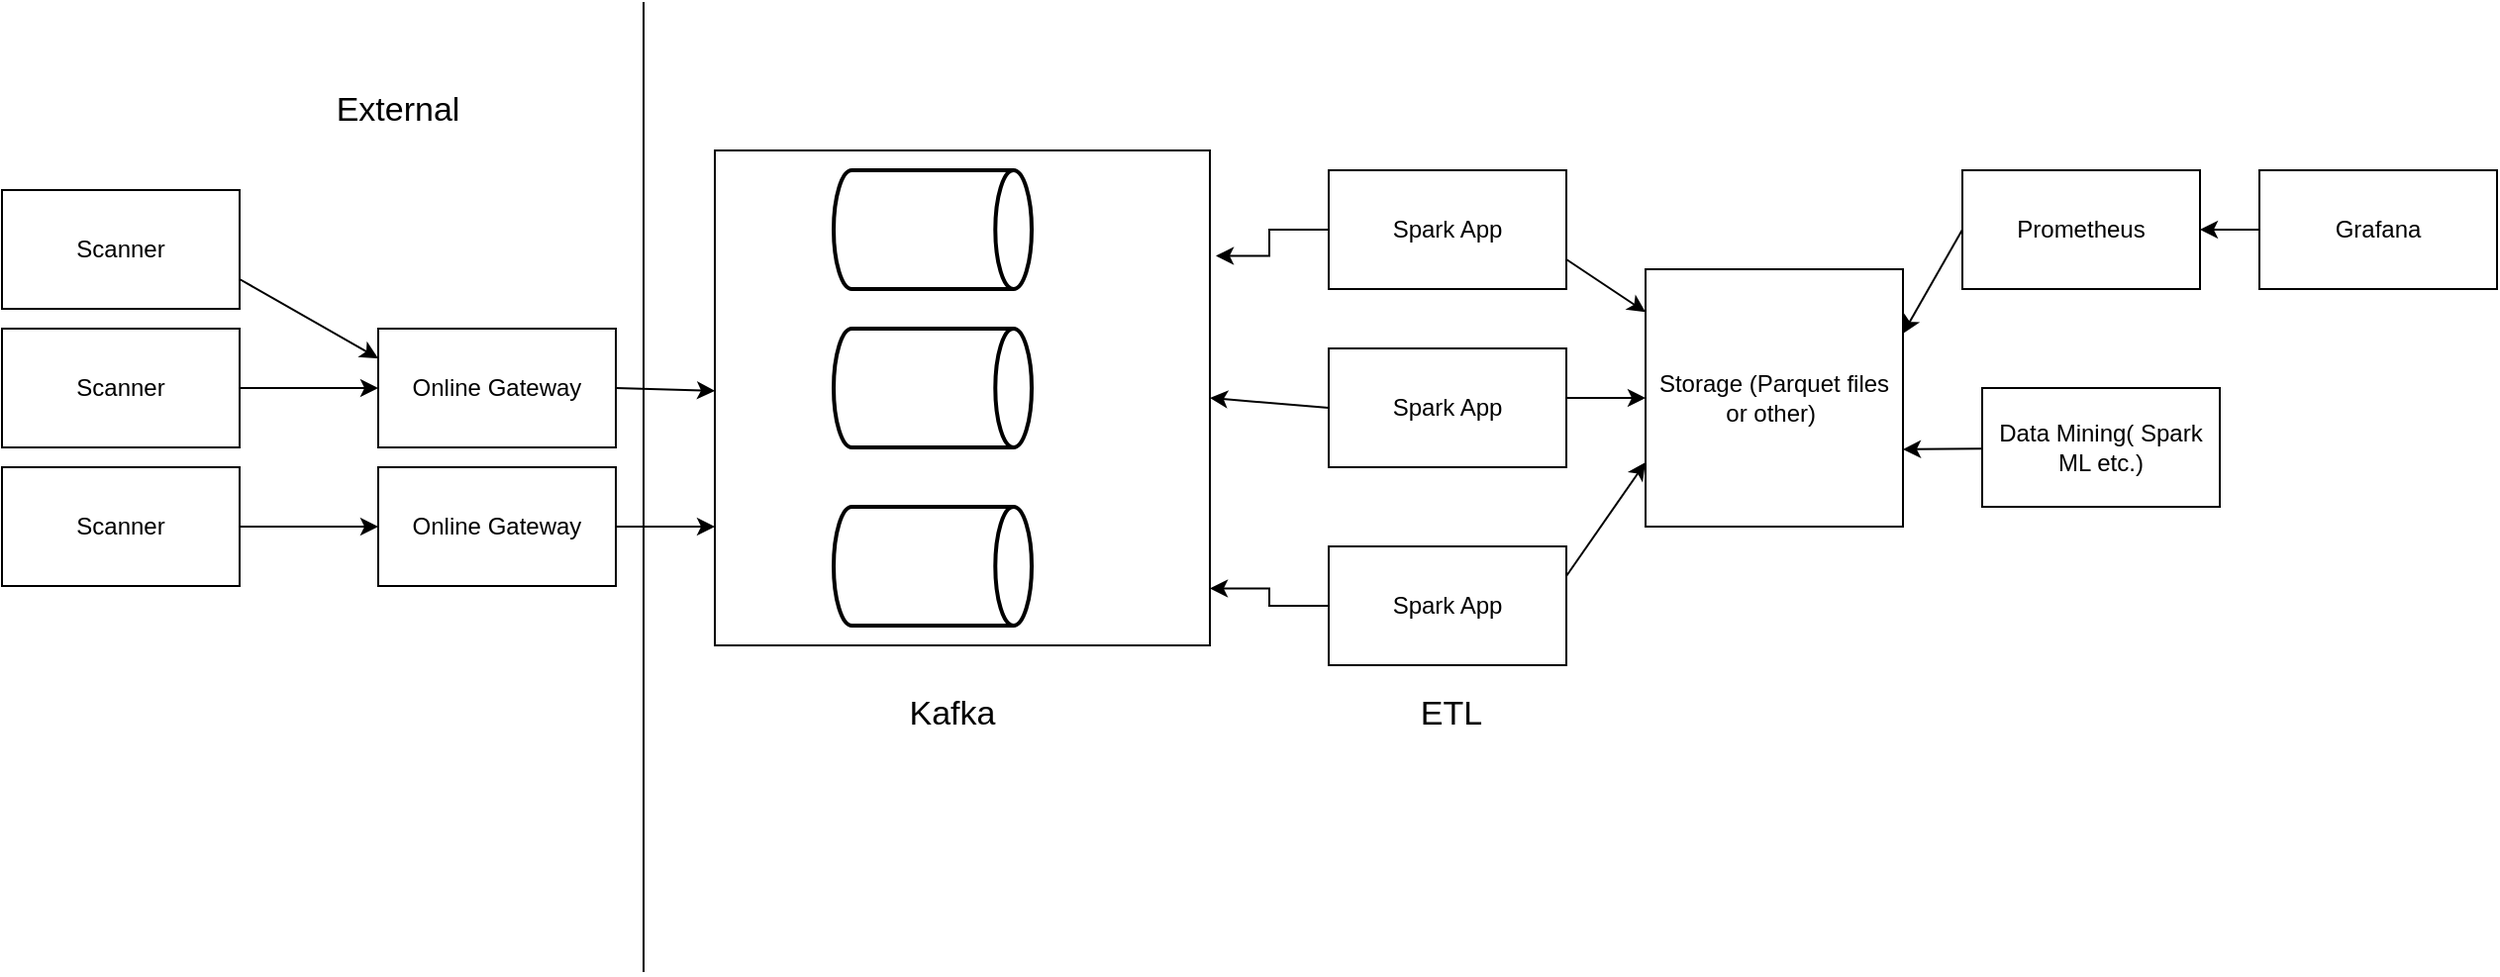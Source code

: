 <mxfile version="14.2.9" type="github">
  <diagram id="b-61CNpBS8V2YfRz8Dn9" name="Page-1">
    <mxGraphModel dx="1169" dy="644" grid="1" gridSize="10" guides="1" tooltips="1" connect="1" arrows="1" fold="1" page="1" pageScale="1" pageWidth="827" pageHeight="1169" math="0" shadow="0">
      <root>
        <mxCell id="0" />
        <mxCell id="1" parent="0" />
        <mxCell id="3YUqfyxER8YiihMvJAyy-1" value="Scanner" style="rounded=0;whiteSpace=wrap;html=1;" parent="1" vertex="1">
          <mxGeometry x="90" y="190" width="120" height="60" as="geometry" />
        </mxCell>
        <mxCell id="3YUqfyxER8YiihMvJAyy-2" value="Scanner" style="rounded=0;whiteSpace=wrap;html=1;" parent="1" vertex="1">
          <mxGeometry x="90" y="260" width="120" height="60" as="geometry" />
        </mxCell>
        <mxCell id="OJophZh3A3wmWeVk-yiW-1" value="Online Gateway" style="rounded=0;whiteSpace=wrap;html=1;" parent="1" vertex="1">
          <mxGeometry x="280" y="260" width="120" height="60" as="geometry" />
        </mxCell>
        <mxCell id="OJophZh3A3wmWeVk-yiW-2" value="Scanner" style="rounded=0;whiteSpace=wrap;html=1;" parent="1" vertex="1">
          <mxGeometry x="90" y="330" width="120" height="60" as="geometry" />
        </mxCell>
        <mxCell id="OJophZh3A3wmWeVk-yiW-4" value="" style="endArrow=classic;html=1;exitX=1;exitY=0.5;exitDx=0;exitDy=0;entryX=0;entryY=0.5;entryDx=0;entryDy=0;" parent="1" source="3YUqfyxER8YiihMvJAyy-2" target="OJophZh3A3wmWeVk-yiW-1" edge="1">
          <mxGeometry width="50" height="50" relative="1" as="geometry">
            <mxPoint x="270" y="280" as="sourcePoint" />
            <mxPoint x="320" y="230" as="targetPoint" />
          </mxGeometry>
        </mxCell>
        <mxCell id="OJophZh3A3wmWeVk-yiW-5" value="" style="endArrow=classic;html=1;exitX=1;exitY=0.75;exitDx=0;exitDy=0;entryX=0;entryY=0.25;entryDx=0;entryDy=0;" parent="1" source="3YUqfyxER8YiihMvJAyy-1" target="OJophZh3A3wmWeVk-yiW-1" edge="1">
          <mxGeometry width="50" height="50" relative="1" as="geometry">
            <mxPoint x="220" y="300" as="sourcePoint" />
            <mxPoint x="330" y="300" as="targetPoint" />
          </mxGeometry>
        </mxCell>
        <mxCell id="OJophZh3A3wmWeVk-yiW-6" value="" style="endArrow=classic;html=1;exitX=1;exitY=0.5;exitDx=0;exitDy=0;entryX=0;entryY=0.5;entryDx=0;entryDy=0;" parent="1" source="OJophZh3A3wmWeVk-yiW-2" target="AaOzUabyHjkiOjanLfim-28" edge="1">
          <mxGeometry width="50" height="50" relative="1" as="geometry">
            <mxPoint x="220" y="245" as="sourcePoint" />
            <mxPoint x="330" y="285" as="targetPoint" />
          </mxGeometry>
        </mxCell>
        <mxCell id="OJophZh3A3wmWeVk-yiW-7" value="" style="whiteSpace=wrap;html=1;aspect=fixed;" parent="1" vertex="1">
          <mxGeometry x="450" y="170" width="250" height="250" as="geometry" />
        </mxCell>
        <mxCell id="OJophZh3A3wmWeVk-yiW-10" value="" style="strokeWidth=2;html=1;shape=mxgraph.flowchart.direct_data;whiteSpace=wrap;" parent="1" vertex="1">
          <mxGeometry x="510" y="180" width="100" height="60" as="geometry" />
        </mxCell>
        <mxCell id="OJophZh3A3wmWeVk-yiW-11" value="" style="strokeWidth=2;html=1;shape=mxgraph.flowchart.direct_data;whiteSpace=wrap;" parent="1" vertex="1">
          <mxGeometry x="510" y="260" width="100" height="60" as="geometry" />
        </mxCell>
        <mxCell id="OJophZh3A3wmWeVk-yiW-12" value="" style="strokeWidth=2;html=1;shape=mxgraph.flowchart.direct_data;whiteSpace=wrap;" parent="1" vertex="1">
          <mxGeometry x="510" y="350" width="100" height="60" as="geometry" />
        </mxCell>
        <mxCell id="OJophZh3A3wmWeVk-yiW-13" value="&lt;font style=&quot;font-size: 17px&quot;&gt;Kafka&lt;/font&gt;" style="text;html=1;strokeColor=none;fillColor=none;align=center;verticalAlign=middle;whiteSpace=wrap;rounded=0;" parent="1" vertex="1">
          <mxGeometry x="520" y="420" width="100" height="70" as="geometry" />
        </mxCell>
        <mxCell id="OJophZh3A3wmWeVk-yiW-18" value="" style="endArrow=classic;html=1;exitX=1;exitY=0.5;exitDx=0;exitDy=0;" parent="1" source="OJophZh3A3wmWeVk-yiW-1" target="OJophZh3A3wmWeVk-yiW-7" edge="1">
          <mxGeometry width="50" height="50" relative="1" as="geometry">
            <mxPoint x="410" y="320" as="sourcePoint" />
            <mxPoint x="460" y="270" as="targetPoint" />
          </mxGeometry>
        </mxCell>
        <mxCell id="AaOzUabyHjkiOjanLfim-22" style="edgeStyle=orthogonalEdgeStyle;rounded=0;orthogonalLoop=1;jettySize=auto;html=1;entryX=1;entryY=0.5;entryDx=0;entryDy=0;exitX=0;exitY=0.5;exitDx=0;exitDy=0;" edge="1" parent="1" source="AaOzUabyHjkiOjanLfim-18" target="AaOzUabyHjkiOjanLfim-17">
          <mxGeometry relative="1" as="geometry" />
        </mxCell>
        <mxCell id="AaOzUabyHjkiOjanLfim-1" value="Spark App" style="rounded=0;whiteSpace=wrap;html=1;" vertex="1" parent="1">
          <mxGeometry x="760" y="270" width="120" height="60" as="geometry" />
        </mxCell>
        <mxCell id="AaOzUabyHjkiOjanLfim-2" value="" style="endArrow=classic;html=1;entryX=1;entryY=0.5;entryDx=0;entryDy=0;exitX=0;exitY=0.5;exitDx=0;exitDy=0;" edge="1" parent="1" source="AaOzUabyHjkiOjanLfim-1" target="OJophZh3A3wmWeVk-yiW-7">
          <mxGeometry width="50" height="50" relative="1" as="geometry">
            <mxPoint x="590" y="360" as="sourcePoint" />
            <mxPoint x="640" y="310" as="targetPoint" />
          </mxGeometry>
        </mxCell>
        <mxCell id="AaOzUabyHjkiOjanLfim-6" value="" style="edgeStyle=orthogonalEdgeStyle;rounded=0;orthogonalLoop=1;jettySize=auto;html=1;entryX=1.012;entryY=0.213;entryDx=0;entryDy=0;entryPerimeter=0;" edge="1" parent="1" source="AaOzUabyHjkiOjanLfim-3" target="OJophZh3A3wmWeVk-yiW-7">
          <mxGeometry relative="1" as="geometry" />
        </mxCell>
        <mxCell id="AaOzUabyHjkiOjanLfim-3" value="Spark App" style="rounded=0;whiteSpace=wrap;html=1;" vertex="1" parent="1">
          <mxGeometry x="760" y="180" width="120" height="60" as="geometry" />
        </mxCell>
        <mxCell id="AaOzUabyHjkiOjanLfim-5" value="" style="edgeStyle=orthogonalEdgeStyle;rounded=0;orthogonalLoop=1;jettySize=auto;html=1;entryX=1;entryY=0.885;entryDx=0;entryDy=0;entryPerimeter=0;" edge="1" parent="1" source="AaOzUabyHjkiOjanLfim-4" target="OJophZh3A3wmWeVk-yiW-7">
          <mxGeometry relative="1" as="geometry" />
        </mxCell>
        <mxCell id="AaOzUabyHjkiOjanLfim-4" value="Spark App" style="rounded=0;whiteSpace=wrap;html=1;" vertex="1" parent="1">
          <mxGeometry x="760" y="370" width="120" height="60" as="geometry" />
        </mxCell>
        <mxCell id="AaOzUabyHjkiOjanLfim-8" value="Storage (Parquet files or other)&amp;nbsp;" style="whiteSpace=wrap;html=1;aspect=fixed;" vertex="1" parent="1">
          <mxGeometry x="920" y="230" width="130" height="130" as="geometry" />
        </mxCell>
        <mxCell id="AaOzUabyHjkiOjanLfim-11" value="&lt;font style=&quot;font-size: 17px&quot;&gt;ETL&lt;/font&gt;" style="text;html=1;strokeColor=none;fillColor=none;align=center;verticalAlign=middle;whiteSpace=wrap;rounded=0;" vertex="1" parent="1">
          <mxGeometry x="787" y="442.5" width="70" height="25" as="geometry" />
        </mxCell>
        <mxCell id="AaOzUabyHjkiOjanLfim-13" value="" style="endArrow=classic;html=1;exitX=1;exitY=0.75;exitDx=0;exitDy=0;" edge="1" parent="1" source="AaOzUabyHjkiOjanLfim-3" target="AaOzUabyHjkiOjanLfim-8">
          <mxGeometry width="50" height="50" relative="1" as="geometry">
            <mxPoint x="920" y="240" as="sourcePoint" />
            <mxPoint x="970" y="190" as="targetPoint" />
          </mxGeometry>
        </mxCell>
        <mxCell id="AaOzUabyHjkiOjanLfim-14" value="" style="endArrow=classic;html=1;entryX=0;entryY=0.5;entryDx=0;entryDy=0;" edge="1" parent="1" target="AaOzUabyHjkiOjanLfim-8">
          <mxGeometry width="50" height="50" relative="1" as="geometry">
            <mxPoint x="880" y="295" as="sourcePoint" />
            <mxPoint x="950" y="290" as="targetPoint" />
          </mxGeometry>
        </mxCell>
        <mxCell id="AaOzUabyHjkiOjanLfim-15" value="" style="endArrow=classic;html=1;exitX=1;exitY=0.25;exitDx=0;exitDy=0;entryX=0;entryY=0.75;entryDx=0;entryDy=0;" edge="1" parent="1" source="AaOzUabyHjkiOjanLfim-4" target="AaOzUabyHjkiOjanLfim-8">
          <mxGeometry width="50" height="50" relative="1" as="geometry">
            <mxPoint x="895.64" y="304" as="sourcePoint" />
            <mxPoint x="970" y="305" as="targetPoint" />
          </mxGeometry>
        </mxCell>
        <mxCell id="AaOzUabyHjkiOjanLfim-17" value="Prometheus" style="rounded=0;whiteSpace=wrap;html=1;" vertex="1" parent="1">
          <mxGeometry x="1080" y="180" width="120" height="60" as="geometry" />
        </mxCell>
        <mxCell id="AaOzUabyHjkiOjanLfim-18" value="Grafana" style="rounded=0;whiteSpace=wrap;html=1;" vertex="1" parent="1">
          <mxGeometry x="1230" y="180" width="120" height="60" as="geometry" />
        </mxCell>
        <mxCell id="AaOzUabyHjkiOjanLfim-20" value="" style="endArrow=classic;html=1;exitX=0;exitY=0.5;exitDx=0;exitDy=0;entryX=1;entryY=0.25;entryDx=0;entryDy=0;" edge="1" parent="1" source="AaOzUabyHjkiOjanLfim-17" target="AaOzUabyHjkiOjanLfim-8">
          <mxGeometry width="50" height="50" relative="1" as="geometry">
            <mxPoint x="710" y="350" as="sourcePoint" />
            <mxPoint x="760" y="300" as="targetPoint" />
          </mxGeometry>
        </mxCell>
        <mxCell id="AaOzUabyHjkiOjanLfim-23" value="Data Mining( Spark ML etc.)" style="rounded=0;whiteSpace=wrap;html=1;" vertex="1" parent="1">
          <mxGeometry x="1090" y="290" width="120" height="60" as="geometry" />
        </mxCell>
        <mxCell id="AaOzUabyHjkiOjanLfim-24" value="" style="endArrow=classic;html=1;" edge="1" parent="1" source="AaOzUabyHjkiOjanLfim-23">
          <mxGeometry width="50" height="50" relative="1" as="geometry">
            <mxPoint x="1080" y="380" as="sourcePoint" />
            <mxPoint x="1050" y="321" as="targetPoint" />
          </mxGeometry>
        </mxCell>
        <mxCell id="AaOzUabyHjkiOjanLfim-25" value="" style="endArrow=none;html=1;" edge="1" parent="1">
          <mxGeometry width="50" height="50" relative="1" as="geometry">
            <mxPoint x="414" y="585" as="sourcePoint" />
            <mxPoint x="414" y="95" as="targetPoint" />
          </mxGeometry>
        </mxCell>
        <mxCell id="AaOzUabyHjkiOjanLfim-26" value="&lt;font style=&quot;font-size: 17px&quot;&gt;External&lt;/font&gt;" style="text;html=1;strokeColor=none;fillColor=none;align=center;verticalAlign=middle;whiteSpace=wrap;rounded=0;" vertex="1" parent="1">
          <mxGeometry x="270" y="140" width="40" height="20" as="geometry" />
        </mxCell>
        <mxCell id="AaOzUabyHjkiOjanLfim-29" value="" style="edgeStyle=orthogonalEdgeStyle;rounded=0;orthogonalLoop=1;jettySize=auto;html=1;" edge="1" parent="1" source="AaOzUabyHjkiOjanLfim-28">
          <mxGeometry relative="1" as="geometry">
            <mxPoint x="450" y="360" as="targetPoint" />
          </mxGeometry>
        </mxCell>
        <mxCell id="AaOzUabyHjkiOjanLfim-28" value="Online Gateway" style="rounded=0;whiteSpace=wrap;html=1;" vertex="1" parent="1">
          <mxGeometry x="280" y="330" width="120" height="60" as="geometry" />
        </mxCell>
      </root>
    </mxGraphModel>
  </diagram>
</mxfile>
